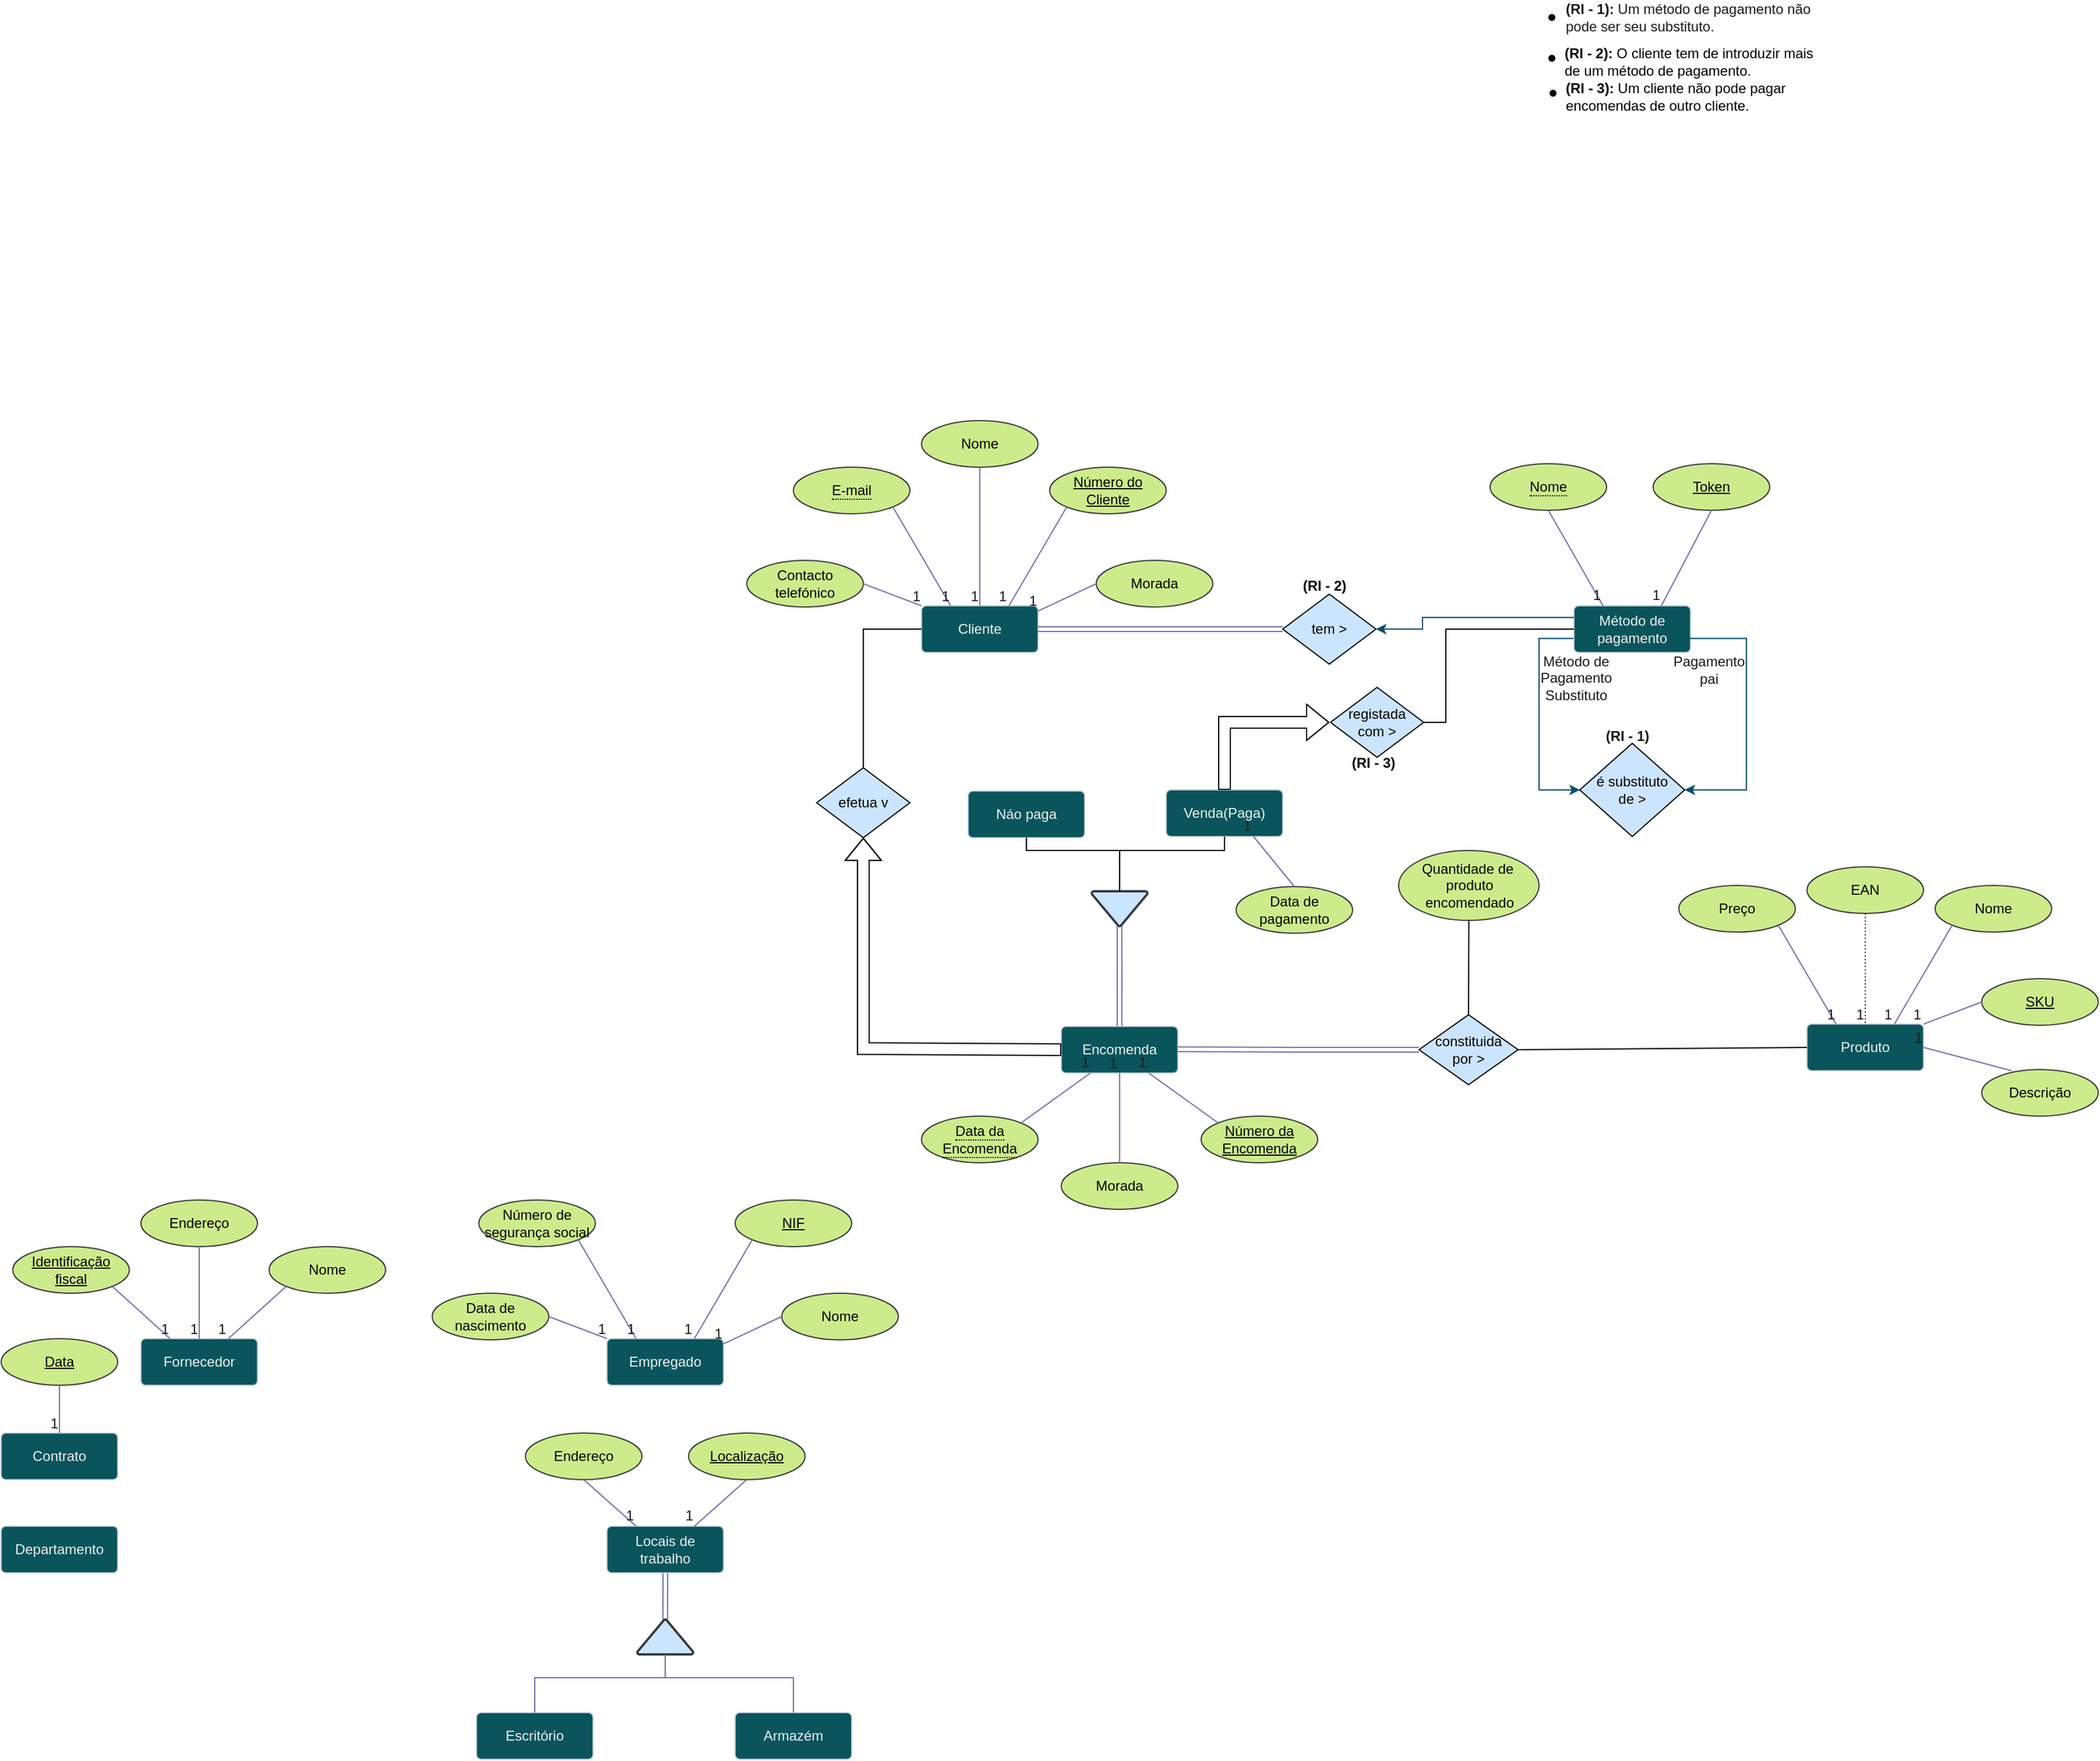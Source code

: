 <mxfile version="21.2.8" type="device">
  <diagram name="Página-1" id="ItoCFEnh0fc0-_jOK2Rc">
    <mxGraphModel dx="1863" dy="1775" grid="1" gridSize="10" guides="1" tooltips="1" connect="1" arrows="1" fold="1" page="1" pageScale="1" pageWidth="827" pageHeight="1169" background="#ffffff" math="0" shadow="0">
      <root>
        <mxCell id="0" />
        <mxCell id="1" parent="0" />
        <mxCell id="ulnthqZ8hp1moQ3BsTgQ-2" value="Cliente" style="rounded=1;arcSize=10;whiteSpace=wrap;html=1;align=center;labelBackgroundColor=none;fillColor=#09555B;strokeColor=#BAC8D3;fontColor=#EEEEEE;" parent="1" vertex="1">
          <mxGeometry x="50" y="40" width="100" height="40" as="geometry" />
        </mxCell>
        <mxCell id="fjhzI5hMC6Ckn3JjvEL3-2" value="Número do Cliente" style="ellipse;whiteSpace=wrap;html=1;align=center;fontStyle=4;labelBackgroundColor=none;fillColor=#cdeb8b;strokeColor=#36393d;" parent="1" vertex="1">
          <mxGeometry x="160" y="-79" width="100" height="40" as="geometry" />
        </mxCell>
        <mxCell id="fjhzI5hMC6Ckn3JjvEL3-3" value="&lt;span style=&quot;border-bottom: 1px dotted&quot;&gt;E-mail&lt;/span&gt;" style="ellipse;whiteSpace=wrap;html=1;align=center;labelBackgroundColor=none;fillColor=#cdeb8b;strokeColor=#36393d;" parent="1" vertex="1">
          <mxGeometry x="-60" y="-79" width="100" height="40" as="geometry" />
        </mxCell>
        <mxCell id="fjhzI5hMC6Ckn3JjvEL3-5" value="Contacto telefónico" style="ellipse;whiteSpace=wrap;html=1;align=center;labelBackgroundColor=none;fillColor=#cdeb8b;strokeColor=#36393d;" parent="1" vertex="1">
          <mxGeometry x="-100" y="1" width="100" height="40" as="geometry" />
        </mxCell>
        <mxCell id="fjhzI5hMC6Ckn3JjvEL3-6" value="Morada" style="ellipse;whiteSpace=wrap;html=1;align=center;labelBackgroundColor=none;fillColor=#cdeb8b;strokeColor=#36393d;" parent="1" vertex="1">
          <mxGeometry x="200" y="1" width="100" height="40" as="geometry" />
        </mxCell>
        <mxCell id="fjhzI5hMC6Ckn3JjvEL3-8" value="Nome" style="ellipse;whiteSpace=wrap;html=1;align=center;labelBackgroundColor=none;fillColor=#cdeb8b;strokeColor=#36393d;" parent="1" vertex="1">
          <mxGeometry x="50" y="-119" width="100" height="40" as="geometry" />
        </mxCell>
        <mxCell id="fjhzI5hMC6Ckn3JjvEL3-68" style="edgeStyle=orthogonalEdgeStyle;shape=link;rounded=0;orthogonalLoop=1;jettySize=auto;html=1;exitX=0.5;exitY=0;exitDx=0;exitDy=0;strokeColor=#736CA8;fontColor=#1A1A1A;" parent="1" source="fjhzI5hMC6Ckn3JjvEL3-13" target="fjhzI5hMC6Ckn3JjvEL3-69" edge="1">
          <mxGeometry relative="1" as="geometry">
            <mxPoint x="220.429" y="520" as="targetPoint" />
          </mxGeometry>
        </mxCell>
        <mxCell id="fjhzI5hMC6Ckn3JjvEL3-13" value="Encomenda" style="rounded=1;arcSize=10;whiteSpace=wrap;html=1;align=center;labelBackgroundColor=none;fillColor=#09555B;strokeColor=#BAC8D3;fontColor=#EEEEEE;" parent="1" vertex="1">
          <mxGeometry x="169.96" y="401" width="100" height="40" as="geometry" />
        </mxCell>
        <mxCell id="fjhzI5hMC6Ckn3JjvEL3-14" value="Número da Encomenda" style="ellipse;whiteSpace=wrap;html=1;align=center;fontStyle=4;labelBackgroundColor=none;fillColor=#cdeb8b;strokeColor=#36393d;" parent="1" vertex="1">
          <mxGeometry x="290.0" y="478" width="100" height="40" as="geometry" />
        </mxCell>
        <mxCell id="fjhzI5hMC6Ckn3JjvEL3-15" value="&lt;span style=&quot;border-bottom: 1px dotted&quot;&gt;Data da Encomenda&lt;/span&gt;" style="ellipse;whiteSpace=wrap;html=1;align=center;labelBackgroundColor=none;fillColor=#cdeb8b;strokeColor=#36393d;" parent="1" vertex="1">
          <mxGeometry x="50" y="478" width="100" height="40" as="geometry" />
        </mxCell>
        <mxCell id="fjhzI5hMC6Ckn3JjvEL3-18" value="Morada" style="ellipse;whiteSpace=wrap;html=1;align=center;labelBackgroundColor=none;fillColor=#cdeb8b;strokeColor=#36393d;shadow=0;" parent="1" vertex="1">
          <mxGeometry x="169.96" y="518" width="100" height="40" as="geometry" />
        </mxCell>
        <mxCell id="fjhzI5hMC6Ckn3JjvEL3-34" value="" style="edgeStyle=orthogonalEdgeStyle;rounded=0;orthogonalLoop=1;jettySize=auto;html=1;strokeColor=#0B4D6A;exitX=0;exitY=0.75;exitDx=0;exitDy=0;entryX=0;entryY=0.5;entryDx=0;entryDy=0;" parent="1" source="fjhzI5hMC6Ckn3JjvEL3-26" target="fsZiaamCpNhLpa2996Bd-16" edge="1">
          <mxGeometry relative="1" as="geometry">
            <Array as="points">
              <mxPoint x="610" y="68" />
              <mxPoint x="580" y="68" />
              <mxPoint x="580" y="198" />
            </Array>
            <mxPoint x="600" y="198" as="targetPoint" />
          </mxGeometry>
        </mxCell>
        <mxCell id="fjhzI5hMC6Ckn3JjvEL3-26" value="Método de pagamento" style="rounded=1;arcSize=10;whiteSpace=wrap;html=1;align=center;labelBackgroundColor=none;fillColor=#09555B;strokeColor=#BAC8D3;fontColor=#EEEEEE;" parent="1" vertex="1">
          <mxGeometry x="610" y="40" width="100" height="40" as="geometry" />
        </mxCell>
        <mxCell id="fjhzI5hMC6Ckn3JjvEL3-27" value="Token" style="ellipse;whiteSpace=wrap;html=1;align=center;fontStyle=4;labelBackgroundColor=none;fillColor=#cdeb8b;strokeColor=#36393d;" parent="1" vertex="1">
          <mxGeometry x="678" y="-82" width="100" height="40" as="geometry" />
        </mxCell>
        <mxCell id="fjhzI5hMC6Ckn3JjvEL3-28" value="&lt;span style=&quot;border-bottom: 1px dotted&quot;&gt;Nome&lt;/span&gt;" style="ellipse;whiteSpace=wrap;html=1;align=center;labelBackgroundColor=none;fillColor=#cdeb8b;strokeColor=#36393d;" parent="1" vertex="1">
          <mxGeometry x="538" y="-82" width="100" height="40" as="geometry" />
        </mxCell>
        <mxCell id="fjhzI5hMC6Ckn3JjvEL3-37" value="Método de Pagamento Substituto" style="text;strokeColor=none;align=center;fillColor=none;html=1;verticalAlign=middle;whiteSpace=wrap;rounded=0;fontColor=#1A1A1A;" parent="1" vertex="1">
          <mxGeometry x="582" y="87" width="60" height="30" as="geometry" />
        </mxCell>
        <mxCell id="fjhzI5hMC6Ckn3JjvEL3-46" value="Pagamento pai" style="text;strokeColor=none;align=center;fillColor=none;html=1;verticalAlign=middle;whiteSpace=wrap;rounded=0;fontColor=#1A1A1A;" parent="1" vertex="1">
          <mxGeometry x="696" y="80" width="60" height="30" as="geometry" />
        </mxCell>
        <mxCell id="fjhzI5hMC6Ckn3JjvEL3-47" value="&lt;b style=&quot;border-color: var(--border-color);&quot;&gt;(RI - 1)&lt;/b&gt;" style="text;strokeColor=none;align=center;fillColor=none;html=1;verticalAlign=middle;whiteSpace=wrap;rounded=0;fontColor=#1A1A1A;" parent="1" vertex="1">
          <mxGeometry x="626" y="137" width="60" height="30" as="geometry" />
        </mxCell>
        <mxCell id="fjhzI5hMC6Ckn3JjvEL3-48" value="" style="shape=waypoint;fillStyle=solid;size=6;pointerEvents=1;points=[];fillColor=none;resizable=0;rotatable=0;perimeter=centerPerimeter;snapToPoint=1;strokeColor=#000000;fontColor=#1A1A1A;" parent="1" vertex="1">
          <mxGeometry x="581" y="-475" width="20" height="20" as="geometry" />
        </mxCell>
        <mxCell id="fjhzI5hMC6Ckn3JjvEL3-49" value="&lt;b&gt;(RI - 1): &lt;/b&gt;Um método de pagamento não pode ser seu substituto.&lt;b&gt;&amp;nbsp;&lt;/b&gt;" style="text;strokeColor=none;align=left;fillColor=none;html=1;verticalAlign=middle;whiteSpace=wrap;rounded=0;fontColor=#1A1A1A;" parent="1" vertex="1">
          <mxGeometry x="601" y="-480" width="219" height="30" as="geometry" />
        </mxCell>
        <mxCell id="fjhzI5hMC6Ckn3JjvEL3-52" value="Produto" style="rounded=1;arcSize=10;whiteSpace=wrap;html=1;align=center;labelBackgroundColor=none;fillColor=#09555B;strokeColor=#BAC8D3;fontColor=#EEEEEE;" parent="1" vertex="1">
          <mxGeometry x="810" y="399" width="100" height="40" as="geometry" />
        </mxCell>
        <mxCell id="fjhzI5hMC6Ckn3JjvEL3-53" value="SKU" style="ellipse;whiteSpace=wrap;html=1;align=center;fontStyle=4;labelBackgroundColor=none;fillColor=#cdeb8b;strokeColor=#36393d;" parent="1" vertex="1">
          <mxGeometry x="960" y="360" width="100" height="40" as="geometry" />
        </mxCell>
        <mxCell id="fjhzI5hMC6Ckn3JjvEL3-56" value="Nome" style="ellipse;whiteSpace=wrap;html=1;align=center;labelBackgroundColor=none;fillColor=#cdeb8b;strokeColor=#36393d;shadow=0;" parent="1" vertex="1">
          <mxGeometry x="920" y="280" width="100" height="40" as="geometry" />
        </mxCell>
        <mxCell id="fjhzI5hMC6Ckn3JjvEL3-59" value="Descrição" style="ellipse;whiteSpace=wrap;html=1;align=center;strokeColor=#36393d;fillColor=#cdeb8b;" parent="1" vertex="1">
          <mxGeometry x="960" y="438" width="100" height="40" as="geometry" />
        </mxCell>
        <mxCell id="fjhzI5hMC6Ckn3JjvEL3-60" value="Preço" style="ellipse;whiteSpace=wrap;html=1;align=center;strokeColor=#36393d;fillColor=#cdeb8b;" parent="1" vertex="1">
          <mxGeometry x="700" y="280" width="100" height="40" as="geometry" />
        </mxCell>
        <mxCell id="fjhzI5hMC6Ckn3JjvEL3-64" value="EAN" style="ellipse;whiteSpace=wrap;html=1;align=center;strokeColor=#36393d;fillColor=#cdeb8b;" parent="1" vertex="1">
          <mxGeometry x="810" y="264" width="100" height="40" as="geometry" />
        </mxCell>
        <mxCell id="fjhzI5hMC6Ckn3JjvEL3-65" value="" style="endArrow=none;html=1;rounded=0;dashed=1;dashPattern=1 2;strokeColor=#000000;fontColor=#1A1A1A;entryX=0.5;entryY=0;entryDx=0;entryDy=0;exitX=0.5;exitY=1;exitDx=0;exitDy=0;jumpSize=4;" parent="1" source="fjhzI5hMC6Ckn3JjvEL3-64" target="fjhzI5hMC6Ckn3JjvEL3-52" edge="1">
          <mxGeometry relative="1" as="geometry">
            <mxPoint x="830" y="330" as="sourcePoint" />
            <mxPoint x="920" y="170" as="targetPoint" />
          </mxGeometry>
        </mxCell>
        <mxCell id="fjhzI5hMC6Ckn3JjvEL3-66" value="1" style="resizable=0;html=1;whiteSpace=wrap;align=right;verticalAlign=bottom;strokeColor=#D0CEE2;fontColor=#1A1A1A;fillColor=#5D7F99;" parent="fjhzI5hMC6Ckn3JjvEL3-65" connectable="0" vertex="1">
          <mxGeometry x="1" relative="1" as="geometry" />
        </mxCell>
        <mxCell id="fjhzI5hMC6Ckn3JjvEL3-69" value="" style="strokeWidth=2;html=1;shape=mxgraph.flowchart.extract_or_measurement;whiteSpace=wrap;strokeColor=#36393d;fillColor=#cce5ff;direction=west;" parent="1" vertex="1">
          <mxGeometry x="196" y="285" width="47.93" height="30" as="geometry" />
        </mxCell>
        <mxCell id="fjhzI5hMC6Ckn3JjvEL3-71" value="Venda(Paga)" style="rounded=1;arcSize=10;whiteSpace=wrap;html=1;align=center;labelBackgroundColor=none;fillColor=#09555B;strokeColor=#BAC8D3;fontColor=#EEEEEE;" parent="1" vertex="1">
          <mxGeometry x="260" y="198" width="100" height="40" as="geometry" />
        </mxCell>
        <mxCell id="fjhzI5hMC6Ckn3JjvEL3-72" value="Data de pagamento" style="ellipse;whiteSpace=wrap;html=1;align=center;fontStyle=0;labelBackgroundColor=none;fillColor=#cdeb8b;strokeColor=#36393d;" parent="1" vertex="1">
          <mxGeometry x="320" y="281" width="100" height="40" as="geometry" />
        </mxCell>
        <mxCell id="fjhzI5hMC6Ckn3JjvEL3-76" value="Fornecedor" style="rounded=1;arcSize=10;whiteSpace=wrap;html=1;align=center;labelBackgroundColor=none;fillColor=#09555B;strokeColor=#BAC8D3;fontColor=#EEEEEE;" parent="1" vertex="1">
          <mxGeometry x="-620" y="669" width="100" height="40" as="geometry" />
        </mxCell>
        <mxCell id="fjhzI5hMC6Ckn3JjvEL3-78" value="Nome" style="ellipse;whiteSpace=wrap;html=1;align=center;labelBackgroundColor=none;fillColor=#cdeb8b;strokeColor=#36393d;shadow=0;" parent="1" vertex="1">
          <mxGeometry x="-510" y="590" width="100" height="40" as="geometry" />
        </mxCell>
        <mxCell id="fjhzI5hMC6Ckn3JjvEL3-84" value="Endereço" style="ellipse;whiteSpace=wrap;html=1;align=center;strokeColor=#36393d;fillColor=#cdeb8b;" parent="1" vertex="1">
          <mxGeometry x="-620" y="550" width="100" height="40" as="geometry" />
        </mxCell>
        <mxCell id="fjhzI5hMC6Ckn3JjvEL3-87" value="Identificação fiscal" style="ellipse;whiteSpace=wrap;html=1;align=center;fontStyle=4;strokeColor=#36393d;fillColor=#cdeb8b;" parent="1" vertex="1">
          <mxGeometry x="-730" y="590" width="100" height="40" as="geometry" />
        </mxCell>
        <mxCell id="fjhzI5hMC6Ckn3JjvEL3-90" value="Contrato" style="rounded=1;arcSize=10;whiteSpace=wrap;html=1;align=center;labelBackgroundColor=none;fillColor=#09555B;strokeColor=#BAC8D3;fontColor=#EEEEEE;" parent="1" vertex="1">
          <mxGeometry x="-740" y="750" width="100" height="40" as="geometry" />
        </mxCell>
        <mxCell id="fjhzI5hMC6Ckn3JjvEL3-91" value="Data" style="ellipse;whiteSpace=wrap;html=1;align=center;fontStyle=4;strokeColor=#36393d;fillColor=#cdeb8b;" parent="1" vertex="1">
          <mxGeometry x="-740" y="669" width="100" height="40" as="geometry" />
        </mxCell>
        <mxCell id="fjhzI5hMC6Ckn3JjvEL3-94" value="" style="endArrow=none;html=1;rounded=0;strokeColor=#736CA8;fontColor=#1A1A1A;exitX=0.5;exitY=1;exitDx=0;exitDy=0;entryX=0.5;entryY=0;entryDx=0;entryDy=0;" parent="1" source="fjhzI5hMC6Ckn3JjvEL3-91" target="fjhzI5hMC6Ckn3JjvEL3-90" edge="1">
          <mxGeometry relative="1" as="geometry">
            <mxPoint x="-810" y="760" as="sourcePoint" />
            <mxPoint x="-650" y="760" as="targetPoint" />
          </mxGeometry>
        </mxCell>
        <mxCell id="fjhzI5hMC6Ckn3JjvEL3-95" value="1" style="resizable=0;html=1;whiteSpace=wrap;align=right;verticalAlign=bottom;strokeColor=#D0CEE2;fontColor=#1A1A1A;fillColor=#5D7F99;" parent="fjhzI5hMC6Ckn3JjvEL3-94" connectable="0" vertex="1">
          <mxGeometry x="1" relative="1" as="geometry" />
        </mxCell>
        <mxCell id="fjhzI5hMC6Ckn3JjvEL3-96" value="" style="endArrow=none;html=1;rounded=0;strokeColor=#736CA8;fontColor=#1A1A1A;entryX=0.75;entryY=0;entryDx=0;entryDy=0;exitX=0;exitY=1;exitDx=0;exitDy=0;" parent="1" source="fjhzI5hMC6Ckn3JjvEL3-78" target="fjhzI5hMC6Ckn3JjvEL3-76" edge="1">
          <mxGeometry relative="1" as="geometry">
            <mxPoint x="-730" y="710" as="sourcePoint" />
            <mxPoint x="-570" y="710" as="targetPoint" />
          </mxGeometry>
        </mxCell>
        <mxCell id="fjhzI5hMC6Ckn3JjvEL3-97" value="1" style="resizable=0;html=1;whiteSpace=wrap;align=right;verticalAlign=bottom;strokeColor=#D0CEE2;fontColor=#1A1A1A;fillColor=#5D7F99;" parent="fjhzI5hMC6Ckn3JjvEL3-96" connectable="0" vertex="1">
          <mxGeometry x="1" relative="1" as="geometry" />
        </mxCell>
        <mxCell id="fjhzI5hMC6Ckn3JjvEL3-98" value="" style="endArrow=none;html=1;rounded=0;strokeColor=#736CA8;fontColor=#1A1A1A;entryX=0.5;entryY=0;entryDx=0;entryDy=0;exitX=0.5;exitY=1;exitDx=0;exitDy=0;" parent="1" source="fjhzI5hMC6Ckn3JjvEL3-84" target="fjhzI5hMC6Ckn3JjvEL3-76" edge="1">
          <mxGeometry relative="1" as="geometry">
            <mxPoint x="-730" y="710" as="sourcePoint" />
            <mxPoint x="-570" y="710" as="targetPoint" />
          </mxGeometry>
        </mxCell>
        <mxCell id="fjhzI5hMC6Ckn3JjvEL3-99" value="1" style="resizable=0;html=1;whiteSpace=wrap;align=right;verticalAlign=bottom;strokeColor=#D0CEE2;fontColor=#1A1A1A;fillColor=#5D7F99;" parent="fjhzI5hMC6Ckn3JjvEL3-98" connectable="0" vertex="1">
          <mxGeometry x="1" relative="1" as="geometry" />
        </mxCell>
        <mxCell id="fjhzI5hMC6Ckn3JjvEL3-100" value="" style="endArrow=none;html=1;rounded=0;strokeColor=#736CA8;fontColor=#1A1A1A;entryX=0.25;entryY=0;entryDx=0;entryDy=0;exitX=1;exitY=1;exitDx=0;exitDy=0;" parent="1" source="fjhzI5hMC6Ckn3JjvEL3-87" target="fjhzI5hMC6Ckn3JjvEL3-76" edge="1">
          <mxGeometry relative="1" as="geometry">
            <mxPoint x="-730" y="710" as="sourcePoint" />
            <mxPoint x="-570" y="710" as="targetPoint" />
          </mxGeometry>
        </mxCell>
        <mxCell id="fjhzI5hMC6Ckn3JjvEL3-101" value="1" style="resizable=0;html=1;whiteSpace=wrap;align=right;verticalAlign=bottom;strokeColor=#D0CEE2;fontColor=#1A1A1A;fillColor=#5D7F99;" parent="fjhzI5hMC6Ckn3JjvEL3-100" connectable="0" vertex="1">
          <mxGeometry x="1" relative="1" as="geometry" />
        </mxCell>
        <mxCell id="fjhzI5hMC6Ckn3JjvEL3-102" value="" style="endArrow=none;html=1;rounded=0;strokeColor=#736CA8;fontColor=#1A1A1A;entryX=0;entryY=0;entryDx=0;entryDy=0;exitX=1;exitY=0.5;exitDx=0;exitDy=0;" parent="1" source="fjhzI5hMC6Ckn3JjvEL3-5" target="ulnthqZ8hp1moQ3BsTgQ-2" edge="1">
          <mxGeometry relative="1" as="geometry">
            <mxPoint x="-110" y="86.89" as="sourcePoint" />
            <mxPoint x="50" y="86.89" as="targetPoint" />
          </mxGeometry>
        </mxCell>
        <mxCell id="fjhzI5hMC6Ckn3JjvEL3-103" value="1" style="resizable=0;html=1;whiteSpace=wrap;align=right;verticalAlign=bottom;strokeColor=#D0CEE2;fontColor=#1A1A1A;fillColor=#5D7F99;" parent="fjhzI5hMC6Ckn3JjvEL3-102" connectable="0" vertex="1">
          <mxGeometry x="1" relative="1" as="geometry" />
        </mxCell>
        <mxCell id="fjhzI5hMC6Ckn3JjvEL3-105" value="" style="endArrow=none;html=1;rounded=0;strokeColor=#736CA8;fontColor=#1A1A1A;exitX=1;exitY=1;exitDx=0;exitDy=0;entryX=0.25;entryY=0;entryDx=0;entryDy=0;" parent="1" source="fjhzI5hMC6Ckn3JjvEL3-3" target="ulnthqZ8hp1moQ3BsTgQ-2" edge="1">
          <mxGeometry relative="1" as="geometry">
            <mxPoint x="-50" y="81" as="sourcePoint" />
            <mxPoint x="110" y="81" as="targetPoint" />
          </mxGeometry>
        </mxCell>
        <mxCell id="fjhzI5hMC6Ckn3JjvEL3-106" value="1" style="resizable=0;html=1;whiteSpace=wrap;align=right;verticalAlign=bottom;strokeColor=#D0CEE2;fontColor=#1A1A1A;fillColor=#5D7F99;" parent="fjhzI5hMC6Ckn3JjvEL3-105" connectable="0" vertex="1">
          <mxGeometry x="1" relative="1" as="geometry" />
        </mxCell>
        <mxCell id="fjhzI5hMC6Ckn3JjvEL3-107" value="" style="endArrow=none;html=1;rounded=0;strokeColor=#736CA8;fontColor=#1A1A1A;exitX=0.5;exitY=1;exitDx=0;exitDy=0;entryX=0.5;entryY=0;entryDx=0;entryDy=0;" parent="1" source="fjhzI5hMC6Ckn3JjvEL3-8" target="ulnthqZ8hp1moQ3BsTgQ-2" edge="1">
          <mxGeometry relative="1" as="geometry">
            <mxPoint x="-20" y="81" as="sourcePoint" />
            <mxPoint x="140" y="81" as="targetPoint" />
          </mxGeometry>
        </mxCell>
        <mxCell id="fjhzI5hMC6Ckn3JjvEL3-108" value="1" style="resizable=0;html=1;whiteSpace=wrap;align=right;verticalAlign=bottom;strokeColor=#D0CEE2;fontColor=#1A1A1A;fillColor=#5D7F99;" parent="fjhzI5hMC6Ckn3JjvEL3-107" connectable="0" vertex="1">
          <mxGeometry x="1" relative="1" as="geometry" />
        </mxCell>
        <mxCell id="fjhzI5hMC6Ckn3JjvEL3-109" value="" style="endArrow=none;html=1;rounded=0;strokeColor=#736CA8;fontColor=#1A1A1A;exitX=0;exitY=0.5;exitDx=0;exitDy=0;entryX=1.001;entryY=0.112;entryDx=0;entryDy=0;entryPerimeter=0;" parent="1" source="fjhzI5hMC6Ckn3JjvEL3-6" target="ulnthqZ8hp1moQ3BsTgQ-2" edge="1">
          <mxGeometry relative="1" as="geometry">
            <mxPoint x="110" y="81" as="sourcePoint" />
            <mxPoint x="270" y="81" as="targetPoint" />
          </mxGeometry>
        </mxCell>
        <mxCell id="fjhzI5hMC6Ckn3JjvEL3-110" value="1" style="resizable=0;html=1;whiteSpace=wrap;align=right;verticalAlign=bottom;strokeColor=#D0CEE2;fontColor=#1A1A1A;fillColor=#5D7F99;" parent="fjhzI5hMC6Ckn3JjvEL3-109" connectable="0" vertex="1">
          <mxGeometry x="1" relative="1" as="geometry" />
        </mxCell>
        <mxCell id="fjhzI5hMC6Ckn3JjvEL3-111" value="" style="endArrow=none;html=1;rounded=0;strokeColor=#736CA8;fontColor=#1A1A1A;entryX=0.75;entryY=0;entryDx=0;entryDy=0;exitX=0;exitY=1;exitDx=0;exitDy=0;" parent="1" source="fjhzI5hMC6Ckn3JjvEL3-2" target="ulnthqZ8hp1moQ3BsTgQ-2" edge="1">
          <mxGeometry relative="1" as="geometry">
            <mxPoint x="110" y="81" as="sourcePoint" />
            <mxPoint x="270" y="81" as="targetPoint" />
          </mxGeometry>
        </mxCell>
        <mxCell id="fjhzI5hMC6Ckn3JjvEL3-112" value="1" style="resizable=0;html=1;whiteSpace=wrap;align=right;verticalAlign=bottom;strokeColor=#D0CEE2;fontColor=#1A1A1A;fillColor=#5D7F99;" parent="fjhzI5hMC6Ckn3JjvEL3-111" connectable="0" vertex="1">
          <mxGeometry x="1" relative="1" as="geometry" />
        </mxCell>
        <mxCell id="fjhzI5hMC6Ckn3JjvEL3-113" value="" style="endArrow=none;html=1;rounded=0;strokeColor=#736CA8;fontColor=#1A1A1A;exitX=0.5;exitY=0;exitDx=0;exitDy=0;entryX=0.75;entryY=1;entryDx=0;entryDy=0;" parent="1" source="fjhzI5hMC6Ckn3JjvEL3-72" target="fjhzI5hMC6Ckn3JjvEL3-71" edge="1">
          <mxGeometry relative="1" as="geometry">
            <mxPoint x="210" y="510" as="sourcePoint" />
            <mxPoint x="370" y="510" as="targetPoint" />
          </mxGeometry>
        </mxCell>
        <mxCell id="fjhzI5hMC6Ckn3JjvEL3-114" value="1" style="resizable=0;html=1;whiteSpace=wrap;align=right;verticalAlign=bottom;strokeColor=#D0CEE2;fontColor=#1A1A1A;fillColor=#5D7F99;" parent="fjhzI5hMC6Ckn3JjvEL3-113" connectable="0" vertex="1">
          <mxGeometry x="1" relative="1" as="geometry" />
        </mxCell>
        <mxCell id="fjhzI5hMC6Ckn3JjvEL3-115" value="" style="endArrow=none;html=1;rounded=0;strokeColor=#736CA8;fontColor=#1A1A1A;exitX=0;exitY=0;exitDx=0;exitDy=0;entryX=0.75;entryY=1;entryDx=0;entryDy=0;" parent="1" source="fjhzI5hMC6Ckn3JjvEL3-14" target="fjhzI5hMC6Ckn3JjvEL3-13" edge="1">
          <mxGeometry relative="1" as="geometry">
            <mxPoint x="130" y="370" as="sourcePoint" />
            <mxPoint x="290" y="370" as="targetPoint" />
          </mxGeometry>
        </mxCell>
        <mxCell id="fjhzI5hMC6Ckn3JjvEL3-116" value="1" style="resizable=0;html=1;whiteSpace=wrap;align=right;verticalAlign=bottom;strokeColor=#D0CEE2;fontColor=#1A1A1A;fillColor=#5D7F99;" parent="fjhzI5hMC6Ckn3JjvEL3-115" connectable="0" vertex="1">
          <mxGeometry x="1" relative="1" as="geometry" />
        </mxCell>
        <mxCell id="fjhzI5hMC6Ckn3JjvEL3-117" value="" style="endArrow=none;html=1;rounded=0;strokeColor=#736CA8;fontColor=#1A1A1A;exitX=1;exitY=0;exitDx=0;exitDy=0;entryX=0.25;entryY=1;entryDx=0;entryDy=0;" parent="1" source="fjhzI5hMC6Ckn3JjvEL3-15" target="fjhzI5hMC6Ckn3JjvEL3-13" edge="1">
          <mxGeometry relative="1" as="geometry">
            <mxPoint x="130" y="370" as="sourcePoint" />
            <mxPoint x="290" y="370" as="targetPoint" />
          </mxGeometry>
        </mxCell>
        <mxCell id="fjhzI5hMC6Ckn3JjvEL3-118" value="1" style="resizable=0;html=1;whiteSpace=wrap;align=right;verticalAlign=bottom;strokeColor=#D0CEE2;fontColor=#1A1A1A;fillColor=#5D7F99;" parent="fjhzI5hMC6Ckn3JjvEL3-117" connectable="0" vertex="1">
          <mxGeometry x="1" relative="1" as="geometry" />
        </mxCell>
        <mxCell id="fjhzI5hMC6Ckn3JjvEL3-119" value="" style="endArrow=none;html=1;rounded=0;strokeColor=#736CA8;fontColor=#1A1A1A;exitX=0.5;exitY=0;exitDx=0;exitDy=0;entryX=0.5;entryY=1;entryDx=0;entryDy=0;" parent="1" source="fjhzI5hMC6Ckn3JjvEL3-18" target="fjhzI5hMC6Ckn3JjvEL3-13" edge="1">
          <mxGeometry relative="1" as="geometry">
            <mxPoint x="130" y="370" as="sourcePoint" />
            <mxPoint x="290" y="370" as="targetPoint" />
          </mxGeometry>
        </mxCell>
        <mxCell id="fjhzI5hMC6Ckn3JjvEL3-120" value="1" style="resizable=0;html=1;whiteSpace=wrap;align=right;verticalAlign=bottom;strokeColor=#D0CEE2;fontColor=#1A1A1A;fillColor=#5D7F99;" parent="fjhzI5hMC6Ckn3JjvEL3-119" connectable="0" vertex="1">
          <mxGeometry x="1" relative="1" as="geometry" />
        </mxCell>
        <mxCell id="fjhzI5hMC6Ckn3JjvEL3-121" value="" style="endArrow=none;html=1;rounded=0;strokeColor=#736CA8;fontColor=#1A1A1A;exitX=0.5;exitY=1;exitDx=0;exitDy=0;entryX=0.25;entryY=0;entryDx=0;entryDy=0;" parent="1" source="fjhzI5hMC6Ckn3JjvEL3-28" target="fjhzI5hMC6Ckn3JjvEL3-26" edge="1">
          <mxGeometry relative="1" as="geometry">
            <mxPoint x="508" y="118" as="sourcePoint" />
            <mxPoint x="668" y="118" as="targetPoint" />
          </mxGeometry>
        </mxCell>
        <mxCell id="fjhzI5hMC6Ckn3JjvEL3-122" value="1" style="resizable=0;html=1;whiteSpace=wrap;align=right;verticalAlign=bottom;strokeColor=#D0CEE2;fontColor=#1A1A1A;fillColor=#5D7F99;" parent="fjhzI5hMC6Ckn3JjvEL3-121" connectable="0" vertex="1">
          <mxGeometry x="1" relative="1" as="geometry" />
        </mxCell>
        <mxCell id="fjhzI5hMC6Ckn3JjvEL3-124" value="" style="endArrow=none;html=1;rounded=0;strokeColor=#736CA8;fontColor=#1A1A1A;exitX=0.5;exitY=1;exitDx=0;exitDy=0;entryX=0.75;entryY=0;entryDx=0;entryDy=0;" parent="1" source="fjhzI5hMC6Ckn3JjvEL3-27" target="fjhzI5hMC6Ckn3JjvEL3-26" edge="1">
          <mxGeometry relative="1" as="geometry">
            <mxPoint x="508" y="118" as="sourcePoint" />
            <mxPoint x="668" y="118" as="targetPoint" />
          </mxGeometry>
        </mxCell>
        <mxCell id="fjhzI5hMC6Ckn3JjvEL3-125" value="1" style="resizable=0;html=1;whiteSpace=wrap;align=right;verticalAlign=bottom;strokeColor=#D0CEE2;fontColor=#1A1A1A;fillColor=#5D7F99;" parent="fjhzI5hMC6Ckn3JjvEL3-124" connectable="0" vertex="1">
          <mxGeometry x="1" relative="1" as="geometry" />
        </mxCell>
        <mxCell id="fjhzI5hMC6Ckn3JjvEL3-126" value="" style="endArrow=none;html=1;rounded=0;strokeColor=#736CA8;fontColor=#1A1A1A;exitX=0;exitY=0.5;exitDx=0;exitDy=0;entryX=1;entryY=0;entryDx=0;entryDy=0;" parent="1" source="fjhzI5hMC6Ckn3JjvEL3-53" target="fjhzI5hMC6Ckn3JjvEL3-52" edge="1">
          <mxGeometry relative="1" as="geometry">
            <mxPoint x="760" y="422" as="sourcePoint" />
            <mxPoint x="920" y="422" as="targetPoint" />
          </mxGeometry>
        </mxCell>
        <mxCell id="fjhzI5hMC6Ckn3JjvEL3-127" value="1" style="resizable=0;html=1;whiteSpace=wrap;align=right;verticalAlign=bottom;strokeColor=#D0CEE2;fontColor=#1A1A1A;fillColor=#5D7F99;" parent="fjhzI5hMC6Ckn3JjvEL3-126" connectable="0" vertex="1">
          <mxGeometry x="1" relative="1" as="geometry" />
        </mxCell>
        <mxCell id="fjhzI5hMC6Ckn3JjvEL3-128" value="" style="endArrow=none;html=1;rounded=0;strokeColor=#736CA8;fontColor=#1A1A1A;exitX=0;exitY=1;exitDx=0;exitDy=0;entryX=0.75;entryY=0;entryDx=0;entryDy=0;" parent="1" source="fjhzI5hMC6Ckn3JjvEL3-56" target="fjhzI5hMC6Ckn3JjvEL3-52" edge="1">
          <mxGeometry relative="1" as="geometry">
            <mxPoint x="760" y="422" as="sourcePoint" />
            <mxPoint x="920" y="422" as="targetPoint" />
          </mxGeometry>
        </mxCell>
        <mxCell id="fjhzI5hMC6Ckn3JjvEL3-129" value="1" style="resizable=0;html=1;whiteSpace=wrap;align=right;verticalAlign=bottom;strokeColor=#D0CEE2;fontColor=#1A1A1A;fillColor=#5D7F99;" parent="fjhzI5hMC6Ckn3JjvEL3-128" connectable="0" vertex="1">
          <mxGeometry x="1" relative="1" as="geometry" />
        </mxCell>
        <mxCell id="fjhzI5hMC6Ckn3JjvEL3-130" value="" style="endArrow=none;html=1;rounded=0;strokeColor=#736CA8;fontColor=#1A1A1A;exitX=1;exitY=1;exitDx=0;exitDy=0;entryX=0.25;entryY=0;entryDx=0;entryDy=0;" parent="1" source="fjhzI5hMC6Ckn3JjvEL3-60" target="fjhzI5hMC6Ckn3JjvEL3-52" edge="1">
          <mxGeometry relative="1" as="geometry">
            <mxPoint x="760" y="422" as="sourcePoint" />
            <mxPoint x="920" y="422" as="targetPoint" />
          </mxGeometry>
        </mxCell>
        <mxCell id="fjhzI5hMC6Ckn3JjvEL3-131" value="1" style="resizable=0;html=1;whiteSpace=wrap;align=right;verticalAlign=bottom;strokeColor=#D0CEE2;fontColor=#1A1A1A;fillColor=#5D7F99;" parent="fjhzI5hMC6Ckn3JjvEL3-130" connectable="0" vertex="1">
          <mxGeometry x="1" relative="1" as="geometry" />
        </mxCell>
        <mxCell id="fjhzI5hMC6Ckn3JjvEL3-132" value="" style="endArrow=none;html=1;rounded=0;strokeColor=#736CA8;fontColor=#1A1A1A;exitX=0.256;exitY=0.024;exitDx=0;exitDy=0;entryX=1;entryY=0.5;entryDx=0;entryDy=0;exitPerimeter=0;" parent="1" source="fjhzI5hMC6Ckn3JjvEL3-59" target="fjhzI5hMC6Ckn3JjvEL3-52" edge="1">
          <mxGeometry relative="1" as="geometry">
            <mxPoint x="760" y="422" as="sourcePoint" />
            <mxPoint x="920" y="422" as="targetPoint" />
          </mxGeometry>
        </mxCell>
        <mxCell id="fjhzI5hMC6Ckn3JjvEL3-133" value="1" style="resizable=0;html=1;whiteSpace=wrap;align=right;verticalAlign=bottom;strokeColor=#D0CEE2;fontColor=#1A1A1A;fillColor=#5D7F99;" parent="fjhzI5hMC6Ckn3JjvEL3-132" connectable="0" vertex="1">
          <mxGeometry x="1" relative="1" as="geometry" />
        </mxCell>
        <mxCell id="fjhzI5hMC6Ckn3JjvEL3-134" value="Empregado" style="rounded=1;arcSize=10;whiteSpace=wrap;html=1;align=center;labelBackgroundColor=none;fillColor=#09555B;strokeColor=#BAC8D3;fontColor=#EEEEEE;" parent="1" vertex="1">
          <mxGeometry x="-220" y="669" width="100" height="40" as="geometry" />
        </mxCell>
        <mxCell id="fjhzI5hMC6Ckn3JjvEL3-135" value="NIF" style="ellipse;whiteSpace=wrap;html=1;align=center;fontStyle=4;labelBackgroundColor=none;fillColor=#cdeb8b;strokeColor=#36393d;" parent="1" vertex="1">
          <mxGeometry x="-110" y="550" width="100" height="40" as="geometry" />
        </mxCell>
        <mxCell id="fjhzI5hMC6Ckn3JjvEL3-137" value="Data de nascimento" style="ellipse;whiteSpace=wrap;html=1;align=center;labelBackgroundColor=none;fillColor=#cdeb8b;strokeColor=#36393d;" parent="1" vertex="1">
          <mxGeometry x="-370" y="630" width="100" height="40" as="geometry" />
        </mxCell>
        <mxCell id="fjhzI5hMC6Ckn3JjvEL3-138" value="Nome" style="ellipse;whiteSpace=wrap;html=1;align=center;labelBackgroundColor=none;fillColor=#cdeb8b;strokeColor=#36393d;" parent="1" vertex="1">
          <mxGeometry x="-70" y="630" width="100" height="40" as="geometry" />
        </mxCell>
        <mxCell id="fjhzI5hMC6Ckn3JjvEL3-139" value="" style="endArrow=none;html=1;rounded=0;strokeColor=#736CA8;fontColor=#1A1A1A;entryX=0;entryY=0;entryDx=0;entryDy=0;exitX=1;exitY=0.5;exitDx=0;exitDy=0;" parent="1" source="fjhzI5hMC6Ckn3JjvEL3-137" target="fjhzI5hMC6Ckn3JjvEL3-134" edge="1">
          <mxGeometry relative="1" as="geometry">
            <mxPoint x="-380" y="715.89" as="sourcePoint" />
            <mxPoint x="-220" y="715.89" as="targetPoint" />
          </mxGeometry>
        </mxCell>
        <mxCell id="fjhzI5hMC6Ckn3JjvEL3-140" value="1" style="resizable=0;html=1;whiteSpace=wrap;align=right;verticalAlign=bottom;strokeColor=#D0CEE2;fontColor=#1A1A1A;fillColor=#5D7F99;" parent="fjhzI5hMC6Ckn3JjvEL3-139" connectable="0" vertex="1">
          <mxGeometry x="1" relative="1" as="geometry" />
        </mxCell>
        <mxCell id="fjhzI5hMC6Ckn3JjvEL3-145" value="" style="endArrow=none;html=1;rounded=0;strokeColor=#736CA8;fontColor=#1A1A1A;exitX=0;exitY=0.5;exitDx=0;exitDy=0;entryX=1.001;entryY=0.112;entryDx=0;entryDy=0;entryPerimeter=0;" parent="1" source="fjhzI5hMC6Ckn3JjvEL3-138" target="fjhzI5hMC6Ckn3JjvEL3-134" edge="1">
          <mxGeometry relative="1" as="geometry">
            <mxPoint x="-160" y="710" as="sourcePoint" />
            <mxPoint y="710" as="targetPoint" />
          </mxGeometry>
        </mxCell>
        <mxCell id="fjhzI5hMC6Ckn3JjvEL3-146" value="1" style="resizable=0;html=1;whiteSpace=wrap;align=right;verticalAlign=bottom;strokeColor=#D0CEE2;fontColor=#1A1A1A;fillColor=#5D7F99;" parent="fjhzI5hMC6Ckn3JjvEL3-145" connectable="0" vertex="1">
          <mxGeometry x="1" relative="1" as="geometry" />
        </mxCell>
        <mxCell id="fjhzI5hMC6Ckn3JjvEL3-147" value="" style="endArrow=none;html=1;rounded=0;strokeColor=#736CA8;fontColor=#1A1A1A;entryX=0.75;entryY=0;entryDx=0;entryDy=0;exitX=0;exitY=1;exitDx=0;exitDy=0;" parent="1" source="fjhzI5hMC6Ckn3JjvEL3-135" target="fjhzI5hMC6Ckn3JjvEL3-134" edge="1">
          <mxGeometry relative="1" as="geometry">
            <mxPoint x="-160" y="710" as="sourcePoint" />
            <mxPoint y="710" as="targetPoint" />
          </mxGeometry>
        </mxCell>
        <mxCell id="fjhzI5hMC6Ckn3JjvEL3-148" value="1" style="resizable=0;html=1;whiteSpace=wrap;align=right;verticalAlign=bottom;strokeColor=#D0CEE2;fontColor=#1A1A1A;fillColor=#5D7F99;" parent="fjhzI5hMC6Ckn3JjvEL3-147" connectable="0" vertex="1">
          <mxGeometry x="1" relative="1" as="geometry" />
        </mxCell>
        <mxCell id="fjhzI5hMC6Ckn3JjvEL3-149" value="Número de segurança social" style="ellipse;whiteSpace=wrap;html=1;align=center;strokeColor=#36393d;fillColor=#cdeb8b;" parent="1" vertex="1">
          <mxGeometry x="-330" y="550" width="100" height="40" as="geometry" />
        </mxCell>
        <mxCell id="fjhzI5hMC6Ckn3JjvEL3-150" value="" style="endArrow=none;html=1;rounded=0;strokeColor=#736CA8;fontColor=#1A1A1A;exitX=1;exitY=1;exitDx=0;exitDy=0;entryX=0.25;entryY=0;entryDx=0;entryDy=0;" parent="1" source="fjhzI5hMC6Ckn3JjvEL3-149" target="fjhzI5hMC6Ckn3JjvEL3-134" edge="1">
          <mxGeometry relative="1" as="geometry">
            <mxPoint x="-250" y="570" as="sourcePoint" />
            <mxPoint x="-90" y="570" as="targetPoint" />
          </mxGeometry>
        </mxCell>
        <mxCell id="fjhzI5hMC6Ckn3JjvEL3-151" value="1" style="resizable=0;html=1;whiteSpace=wrap;align=right;verticalAlign=bottom;strokeColor=#D0CEE2;fontColor=#1A1A1A;fillColor=#5D7F99;" parent="fjhzI5hMC6Ckn3JjvEL3-150" connectable="0" vertex="1">
          <mxGeometry x="1" relative="1" as="geometry" />
        </mxCell>
        <mxCell id="fjhzI5hMC6Ckn3JjvEL3-152" value="Departamento" style="rounded=1;arcSize=10;whiteSpace=wrap;html=1;align=center;labelBackgroundColor=none;fillColor=#09555B;strokeColor=#BAC8D3;fontColor=#EEEEEE;" parent="1" vertex="1">
          <mxGeometry x="-740" y="830" width="100" height="40" as="geometry" />
        </mxCell>
        <mxCell id="fjhzI5hMC6Ckn3JjvEL3-155" style="edgeStyle=orthogonalEdgeStyle;shape=link;rounded=0;orthogonalLoop=1;jettySize=auto;html=1;exitX=0.5;exitY=1;exitDx=0;exitDy=0;strokeColor=#736CA8;fontColor=#1A1A1A;" parent="1" source="fjhzI5hMC6Ckn3JjvEL3-156" target="fjhzI5hMC6Ckn3JjvEL3-160" edge="1">
          <mxGeometry relative="1" as="geometry">
            <mxPoint x="-193.571" y="972" as="targetPoint" />
          </mxGeometry>
        </mxCell>
        <mxCell id="fjhzI5hMC6Ckn3JjvEL3-156" value="Locais de trabalho" style="rounded=1;arcSize=10;whiteSpace=wrap;html=1;align=center;labelBackgroundColor=none;fillColor=#09555B;strokeColor=#BAC8D3;fontColor=#EEEEEE;" parent="1" vertex="1">
          <mxGeometry x="-220" y="830" width="100" height="40" as="geometry" />
        </mxCell>
        <mxCell id="fjhzI5hMC6Ckn3JjvEL3-157" value="Localização" style="ellipse;whiteSpace=wrap;html=1;align=center;fontStyle=4;labelBackgroundColor=none;fillColor=#cdeb8b;strokeColor=#36393d;" parent="1" vertex="1">
          <mxGeometry x="-150" y="750" width="100" height="40" as="geometry" />
        </mxCell>
        <mxCell id="fjhzI5hMC6Ckn3JjvEL3-159" value="Endereço" style="ellipse;whiteSpace=wrap;html=1;align=center;labelBackgroundColor=none;fillColor=#cdeb8b;strokeColor=#36393d;shadow=0;" parent="1" vertex="1">
          <mxGeometry x="-290" y="750" width="100" height="40" as="geometry" />
        </mxCell>
        <mxCell id="fjhzI5hMC6Ckn3JjvEL3-160" value="" style="strokeWidth=2;html=1;shape=mxgraph.flowchart.extract_or_measurement;whiteSpace=wrap;strokeColor=#36393d;fillColor=#cce5ff;" parent="1" vertex="1">
          <mxGeometry x="-193.96" y="910" width="47.93" height="30" as="geometry" />
        </mxCell>
        <mxCell id="fjhzI5hMC6Ckn3JjvEL3-161" value="Escritório" style="rounded=1;arcSize=10;whiteSpace=wrap;html=1;align=center;labelBackgroundColor=none;fillColor=#09555B;strokeColor=#BAC8D3;fontColor=#EEEEEE;" parent="1" vertex="1">
          <mxGeometry x="-332" y="990" width="100" height="40" as="geometry" />
        </mxCell>
        <mxCell id="fjhzI5hMC6Ckn3JjvEL3-163" value="" style="endArrow=none;html=1;rounded=0;strokeColor=#736CA8;fontColor=#1A1A1A;exitX=0.5;exitY=1;exitDx=0;exitDy=0;exitPerimeter=0;entryX=0.5;entryY=0;entryDx=0;entryDy=0;" parent="1" source="fjhzI5hMC6Ckn3JjvEL3-160" target="fjhzI5hMC6Ckn3JjvEL3-161" edge="1">
          <mxGeometry relative="1" as="geometry">
            <mxPoint x="-244" y="952" as="sourcePoint" />
            <mxPoint x="-84" y="952" as="targetPoint" />
            <Array as="points">
              <mxPoint x="-170" y="960" />
              <mxPoint x="-282" y="960" />
            </Array>
          </mxGeometry>
        </mxCell>
        <mxCell id="fjhzI5hMC6Ckn3JjvEL3-166" value="" style="endArrow=none;html=1;rounded=0;strokeColor=#736CA8;fontColor=#1A1A1A;exitX=0.5;exitY=1;exitDx=0;exitDy=0;entryX=0.75;entryY=0;entryDx=0;entryDy=0;" parent="1" source="fjhzI5hMC6Ckn3JjvEL3-157" target="fjhzI5hMC6Ckn3JjvEL3-156" edge="1">
          <mxGeometry relative="1" as="geometry">
            <mxPoint x="-284" y="822" as="sourcePoint" />
            <mxPoint x="-124" y="822" as="targetPoint" />
          </mxGeometry>
        </mxCell>
        <mxCell id="fjhzI5hMC6Ckn3JjvEL3-167" value="1" style="resizable=0;html=1;whiteSpace=wrap;align=right;verticalAlign=bottom;strokeColor=#D0CEE2;fontColor=#1A1A1A;fillColor=#5D7F99;" parent="fjhzI5hMC6Ckn3JjvEL3-166" connectable="0" vertex="1">
          <mxGeometry x="1" relative="1" as="geometry" />
        </mxCell>
        <mxCell id="fjhzI5hMC6Ckn3JjvEL3-170" value="" style="endArrow=none;html=1;rounded=0;strokeColor=#736CA8;fontColor=#1A1A1A;exitX=0.5;exitY=1;exitDx=0;exitDy=0;entryX=0.25;entryY=0;entryDx=0;entryDy=0;" parent="1" source="fjhzI5hMC6Ckn3JjvEL3-159" target="fjhzI5hMC6Ckn3JjvEL3-156" edge="1">
          <mxGeometry relative="1" as="geometry">
            <mxPoint x="-284" y="822" as="sourcePoint" />
            <mxPoint x="-124" y="822" as="targetPoint" />
          </mxGeometry>
        </mxCell>
        <mxCell id="fjhzI5hMC6Ckn3JjvEL3-171" value="1" style="resizable=0;html=1;whiteSpace=wrap;align=right;verticalAlign=bottom;strokeColor=#D0CEE2;fontColor=#1A1A1A;fillColor=#5D7F99;" parent="fjhzI5hMC6Ckn3JjvEL3-170" connectable="0" vertex="1">
          <mxGeometry x="1" relative="1" as="geometry" />
        </mxCell>
        <mxCell id="fjhzI5hMC6Ckn3JjvEL3-172" value="Armazém" style="rounded=1;arcSize=10;whiteSpace=wrap;html=1;align=center;labelBackgroundColor=none;fillColor=#09555B;strokeColor=#BAC8D3;fontColor=#EEEEEE;" parent="1" vertex="1">
          <mxGeometry x="-110" y="990" width="100" height="40" as="geometry" />
        </mxCell>
        <mxCell id="fjhzI5hMC6Ckn3JjvEL3-173" value="" style="endArrow=none;html=1;rounded=0;strokeColor=#736CA8;fontColor=#1A1A1A;exitX=0.5;exitY=1;exitDx=0;exitDy=0;exitPerimeter=0;entryX=0.5;entryY=0;entryDx=0;entryDy=0;" parent="1" source="fjhzI5hMC6Ckn3JjvEL3-160" target="fjhzI5hMC6Ckn3JjvEL3-172" edge="1">
          <mxGeometry relative="1" as="geometry">
            <mxPoint x="-170" y="910" as="sourcePoint" />
            <mxPoint x="-10" y="910" as="targetPoint" />
            <Array as="points">
              <mxPoint x="-170" y="960" />
              <mxPoint x="-60" y="960" />
            </Array>
          </mxGeometry>
        </mxCell>
        <mxCell id="R8m9pl1qrMb0PDmQCdnL-3" value="" style="edgeStyle=orthogonalEdgeStyle;rounded=0;orthogonalLoop=1;jettySize=auto;html=1;strokeColor=#0B4D6A;entryX=1;entryY=0.5;entryDx=0;entryDy=0;" parent="1" target="fsZiaamCpNhLpa2996Bd-16" edge="1">
          <mxGeometry relative="1" as="geometry">
            <Array as="points">
              <mxPoint x="758" y="68" />
              <mxPoint x="758" y="198" />
            </Array>
            <mxPoint x="708" y="68" as="sourcePoint" />
            <mxPoint x="720" y="198" as="targetPoint" />
          </mxGeometry>
        </mxCell>
        <mxCell id="fsZiaamCpNhLpa2996Bd-1" value="Náo paga" style="rounded=1;arcSize=10;whiteSpace=wrap;html=1;align=center;labelBackgroundColor=none;fillColor=#09555B;strokeColor=#BAC8D3;fontColor=#EEEEEE;" vertex="1" parent="1">
          <mxGeometry x="90" y="199" width="100" height="40" as="geometry" />
        </mxCell>
        <mxCell id="fsZiaamCpNhLpa2996Bd-9" value="&lt;font&gt;tem &amp;gt;&lt;/font&gt;" style="shape=rhombus;perimeter=rhombusPerimeter;whiteSpace=wrap;html=1;align=center;fillColor=#CCE5FF;fontColor=#000000;" vertex="1" parent="1">
          <mxGeometry x="360" y="30" width="80" height="60" as="geometry" />
        </mxCell>
        <mxCell id="fsZiaamCpNhLpa2996Bd-11" style="edgeStyle=orthogonalEdgeStyle;shape=link;rounded=0;orthogonalLoop=1;jettySize=auto;html=1;exitX=0;exitY=0.5;exitDx=0;exitDy=0;strokeColor=#736CA8;fontColor=#1A1A1A;entryX=1;entryY=0.5;entryDx=0;entryDy=0;" edge="1" parent="1" source="fsZiaamCpNhLpa2996Bd-9" target="ulnthqZ8hp1moQ3BsTgQ-2">
          <mxGeometry relative="1" as="geometry">
            <mxPoint x="249.55" y="80" as="targetPoint" />
            <mxPoint x="249.55" y="40" as="sourcePoint" />
            <Array as="points" />
          </mxGeometry>
        </mxCell>
        <mxCell id="fsZiaamCpNhLpa2996Bd-13" value="" style="edgeStyle=orthogonalEdgeStyle;rounded=0;orthogonalLoop=1;jettySize=auto;html=1;strokeColor=#0B4D6A;exitX=0;exitY=0.25;exitDx=0;exitDy=0;entryX=1;entryY=0.5;entryDx=0;entryDy=0;" edge="1" parent="1" source="fjhzI5hMC6Ckn3JjvEL3-26" target="fsZiaamCpNhLpa2996Bd-9">
          <mxGeometry relative="1" as="geometry">
            <Array as="points">
              <mxPoint x="480" y="50" />
              <mxPoint x="480" y="60" />
            </Array>
            <mxPoint x="530" y="86" as="sourcePoint" />
            <mxPoint x="390" y="216" as="targetPoint" />
          </mxGeometry>
        </mxCell>
        <mxCell id="fsZiaamCpNhLpa2996Bd-14" value="&lt;b&gt;(RI - 2)&lt;/b&gt;" style="text;strokeColor=none;align=center;fillColor=none;html=1;verticalAlign=middle;whiteSpace=wrap;rounded=0;" vertex="1" parent="1">
          <mxGeometry x="366" y="8" width="60" height="30" as="geometry" />
        </mxCell>
        <mxCell id="fsZiaamCpNhLpa2996Bd-16" value="&lt;font&gt;é substituto&lt;br&gt;de &amp;gt;&lt;/font&gt;" style="shape=rhombus;perimeter=rhombusPerimeter;whiteSpace=wrap;html=1;align=center;fillColor=#CCE5FF;fontColor=#000000;" vertex="1" parent="1">
          <mxGeometry x="615" y="158" width="90" height="80" as="geometry" />
        </mxCell>
        <mxCell id="fsZiaamCpNhLpa2996Bd-18" value="" style="shape=waypoint;fillStyle=solid;size=6;pointerEvents=1;points=[];fillColor=none;resizable=0;rotatable=0;perimeter=centerPerimeter;snapToPoint=1;strokeColor=#000000;fontColor=#1A1A1A;" vertex="1" parent="1">
          <mxGeometry x="581" y="-440" width="20" height="20" as="geometry" />
        </mxCell>
        <mxCell id="fsZiaamCpNhLpa2996Bd-19" value="&lt;b&gt;(RI - 2): &lt;/b&gt;O cliente tem de introduzir mais de um método de pagamento." style="text;strokeColor=none;align=left;fillColor=none;html=1;verticalAlign=middle;whiteSpace=wrap;rounded=0;" vertex="1" parent="1">
          <mxGeometry x="600.04" y="-442" width="223.96" height="30" as="geometry" />
        </mxCell>
        <mxCell id="fsZiaamCpNhLpa2996Bd-22" value="&lt;font&gt;efetua v&lt;/font&gt;" style="shape=rhombus;perimeter=rhombusPerimeter;whiteSpace=wrap;html=1;align=center;fillColor=#CCE5FF;fontColor=#000000;" vertex="1" parent="1">
          <mxGeometry x="-40" y="179" width="80" height="60" as="geometry" />
        </mxCell>
        <mxCell id="fsZiaamCpNhLpa2996Bd-30" value="" style="endArrow=none;html=1;rounded=0;entryX=0;entryY=0.5;entryDx=0;entryDy=0;exitX=0.5;exitY=0;exitDx=0;exitDy=0;" edge="1" parent="1" source="fsZiaamCpNhLpa2996Bd-22" target="ulnthqZ8hp1moQ3BsTgQ-2">
          <mxGeometry relative="1" as="geometry">
            <mxPoint x="-90" y="109" as="sourcePoint" />
            <mxPoint x="70" y="109" as="targetPoint" />
            <Array as="points">
              <mxPoint y="60" />
            </Array>
          </mxGeometry>
        </mxCell>
        <mxCell id="fsZiaamCpNhLpa2996Bd-33" value="" style="endArrow=classic;html=1;rounded=0;shape=flexArrow;entryX=0.5;entryY=1;entryDx=0;entryDy=0;exitX=0;exitY=0.5;exitDx=0;exitDy=0;" edge="1" parent="1" source="fjhzI5hMC6Ckn3JjvEL3-13" target="fsZiaamCpNhLpa2996Bd-22">
          <mxGeometry width="50" height="50" relative="1" as="geometry">
            <mxPoint y="390" as="sourcePoint" />
            <mxPoint y="290" as="targetPoint" />
            <Array as="points">
              <mxPoint y="420" />
            </Array>
          </mxGeometry>
        </mxCell>
        <mxCell id="fsZiaamCpNhLpa2996Bd-35" style="edgeStyle=orthogonalEdgeStyle;shape=link;rounded=0;orthogonalLoop=1;jettySize=auto;html=1;exitX=0;exitY=0.5;exitDx=0;exitDy=0;strokeColor=#736CA8;fontColor=#1A1A1A;entryX=1;entryY=0.5;entryDx=0;entryDy=0;" edge="1" parent="1" source="fsZiaamCpNhLpa2996Bd-36">
          <mxGeometry relative="1" as="geometry">
            <mxPoint x="270" y="420.57" as="targetPoint" />
            <mxPoint x="480" y="420.57" as="sourcePoint" />
            <Array as="points" />
          </mxGeometry>
        </mxCell>
        <mxCell id="fsZiaamCpNhLpa2996Bd-36" value="&lt;font&gt;constituida&lt;br&gt;por &amp;gt;&lt;/font&gt;" style="shape=rhombus;perimeter=rhombusPerimeter;whiteSpace=wrap;html=1;align=center;fillColor=#CCE5FF;fontColor=#000000;" vertex="1" parent="1">
          <mxGeometry x="477" y="391" width="85" height="60" as="geometry" />
        </mxCell>
        <mxCell id="fsZiaamCpNhLpa2996Bd-37" value="" style="endArrow=none;html=1;rounded=0;exitX=1;exitY=0.5;exitDx=0;exitDy=0;entryX=0;entryY=0.5;entryDx=0;entryDy=0;" edge="1" parent="1" source="fsZiaamCpNhLpa2996Bd-36" target="fjhzI5hMC6Ckn3JjvEL3-52">
          <mxGeometry relative="1" as="geometry">
            <mxPoint x="350" y="276.7" as="sourcePoint" />
            <mxPoint x="510" y="276.7" as="targetPoint" />
          </mxGeometry>
        </mxCell>
        <mxCell id="fsZiaamCpNhLpa2996Bd-38" value="" style="endArrow=none;html=1;rounded=0;exitX=0.5;exitY=0;exitDx=0;exitDy=0;entryX=0.5;entryY=1;entryDx=0;entryDy=0;" edge="1" parent="1" source="fsZiaamCpNhLpa2996Bd-36" target="fsZiaamCpNhLpa2996Bd-39">
          <mxGeometry relative="1" as="geometry">
            <mxPoint x="515.5" y="391" as="sourcePoint" />
            <mxPoint x="514.75" y="310" as="targetPoint" />
          </mxGeometry>
        </mxCell>
        <mxCell id="fsZiaamCpNhLpa2996Bd-39" value="Quantidade de&amp;nbsp;&lt;br&gt;produto encomendado" style="ellipse;whiteSpace=wrap;html=1;align=center;labelBackgroundColor=none;fillColor=#cdeb8b;strokeColor=#36393d;shadow=0;" vertex="1" parent="1">
          <mxGeometry x="459.5" y="250" width="120.5" height="60" as="geometry" />
        </mxCell>
        <mxCell id="fsZiaamCpNhLpa2996Bd-42" value="" style="endArrow=none;html=1;rounded=0;exitX=0.5;exitY=1;exitDx=0;exitDy=0;exitPerimeter=0;entryX=0.5;entryY=1;entryDx=0;entryDy=0;" edge="1" parent="1" source="fjhzI5hMC6Ckn3JjvEL3-69" target="fsZiaamCpNhLpa2996Bd-1">
          <mxGeometry relative="1" as="geometry">
            <mxPoint x="240" y="290" as="sourcePoint" />
            <mxPoint x="400" y="290" as="targetPoint" />
            <Array as="points">
              <mxPoint x="220" y="250" />
              <mxPoint x="140" y="250" />
            </Array>
          </mxGeometry>
        </mxCell>
        <mxCell id="fsZiaamCpNhLpa2996Bd-44" value="" style="endArrow=none;html=1;rounded=0;exitX=0.5;exitY=1;exitDx=0;exitDy=0;exitPerimeter=0;entryX=0.5;entryY=1;entryDx=0;entryDy=0;" edge="1" parent="1" source="fjhzI5hMC6Ckn3JjvEL3-69" target="fjhzI5hMC6Ckn3JjvEL3-71">
          <mxGeometry relative="1" as="geometry">
            <mxPoint x="140" y="200" as="sourcePoint" />
            <mxPoint x="300" y="200" as="targetPoint" />
            <Array as="points">
              <mxPoint x="220" y="250" />
              <mxPoint x="310" y="250" />
            </Array>
          </mxGeometry>
        </mxCell>
        <mxCell id="fsZiaamCpNhLpa2996Bd-45" value="&lt;font&gt;registada&lt;br&gt;com &amp;gt;&lt;/font&gt;" style="shape=rhombus;perimeter=rhombusPerimeter;whiteSpace=wrap;html=1;align=center;fillColor=#CCE5FF;fontColor=#000000;" vertex="1" parent="1">
          <mxGeometry x="401" y="110" width="80" height="60" as="geometry" />
        </mxCell>
        <mxCell id="fsZiaamCpNhLpa2996Bd-47" value="" style="endArrow=none;html=1;rounded=0;exitX=1;exitY=0.5;exitDx=0;exitDy=0;entryX=0;entryY=0.5;entryDx=0;entryDy=0;" edge="1" parent="1" source="fsZiaamCpNhLpa2996Bd-45" target="fjhzI5hMC6Ckn3JjvEL3-26">
          <mxGeometry relative="1" as="geometry">
            <mxPoint x="360" y="110" as="sourcePoint" />
            <mxPoint x="520" y="110" as="targetPoint" />
            <Array as="points">
              <mxPoint x="500" y="140" />
              <mxPoint x="500" y="60" />
            </Array>
          </mxGeometry>
        </mxCell>
        <mxCell id="fsZiaamCpNhLpa2996Bd-48" value="" style="endArrow=classic;html=1;rounded=0;shape=flexArrow;exitX=0.5;exitY=0;exitDx=0;exitDy=0;" edge="1" parent="1" source="fjhzI5hMC6Ckn3JjvEL3-71">
          <mxGeometry width="50" height="50" relative="1" as="geometry">
            <mxPoint x="390" y="269" as="sourcePoint" />
            <mxPoint x="400" y="140" as="targetPoint" />
            <Array as="points">
              <mxPoint x="310" y="180" />
              <mxPoint x="310" y="140" />
            </Array>
          </mxGeometry>
        </mxCell>
        <mxCell id="fsZiaamCpNhLpa2996Bd-49" value="&lt;b&gt;(RI - 3)&lt;/b&gt;" style="text;strokeColor=none;align=center;fillColor=none;html=1;verticalAlign=middle;whiteSpace=wrap;rounded=0;" vertex="1" parent="1">
          <mxGeometry x="408" y="160" width="60" height="30" as="geometry" />
        </mxCell>
        <mxCell id="fsZiaamCpNhLpa2996Bd-50" value="" style="shape=waypoint;fillStyle=solid;size=6;pointerEvents=1;points=[];fillColor=none;resizable=0;rotatable=0;perimeter=centerPerimeter;snapToPoint=1;strokeColor=#000000;fontColor=#1A1A1A;" vertex="1" parent="1">
          <mxGeometry x="582" y="-410" width="20" height="20" as="geometry" />
        </mxCell>
        <mxCell id="fsZiaamCpNhLpa2996Bd-51" value="&lt;b&gt;(RI - 3): &lt;/b&gt;Um&amp;nbsp;cliente não pode pagar encomendas de outro cliente." style="text;strokeColor=none;align=left;fillColor=none;html=1;verticalAlign=middle;whiteSpace=wrap;rounded=0;" vertex="1" parent="1">
          <mxGeometry x="601.04" y="-412" width="223.96" height="30" as="geometry" />
        </mxCell>
      </root>
    </mxGraphModel>
  </diagram>
</mxfile>
